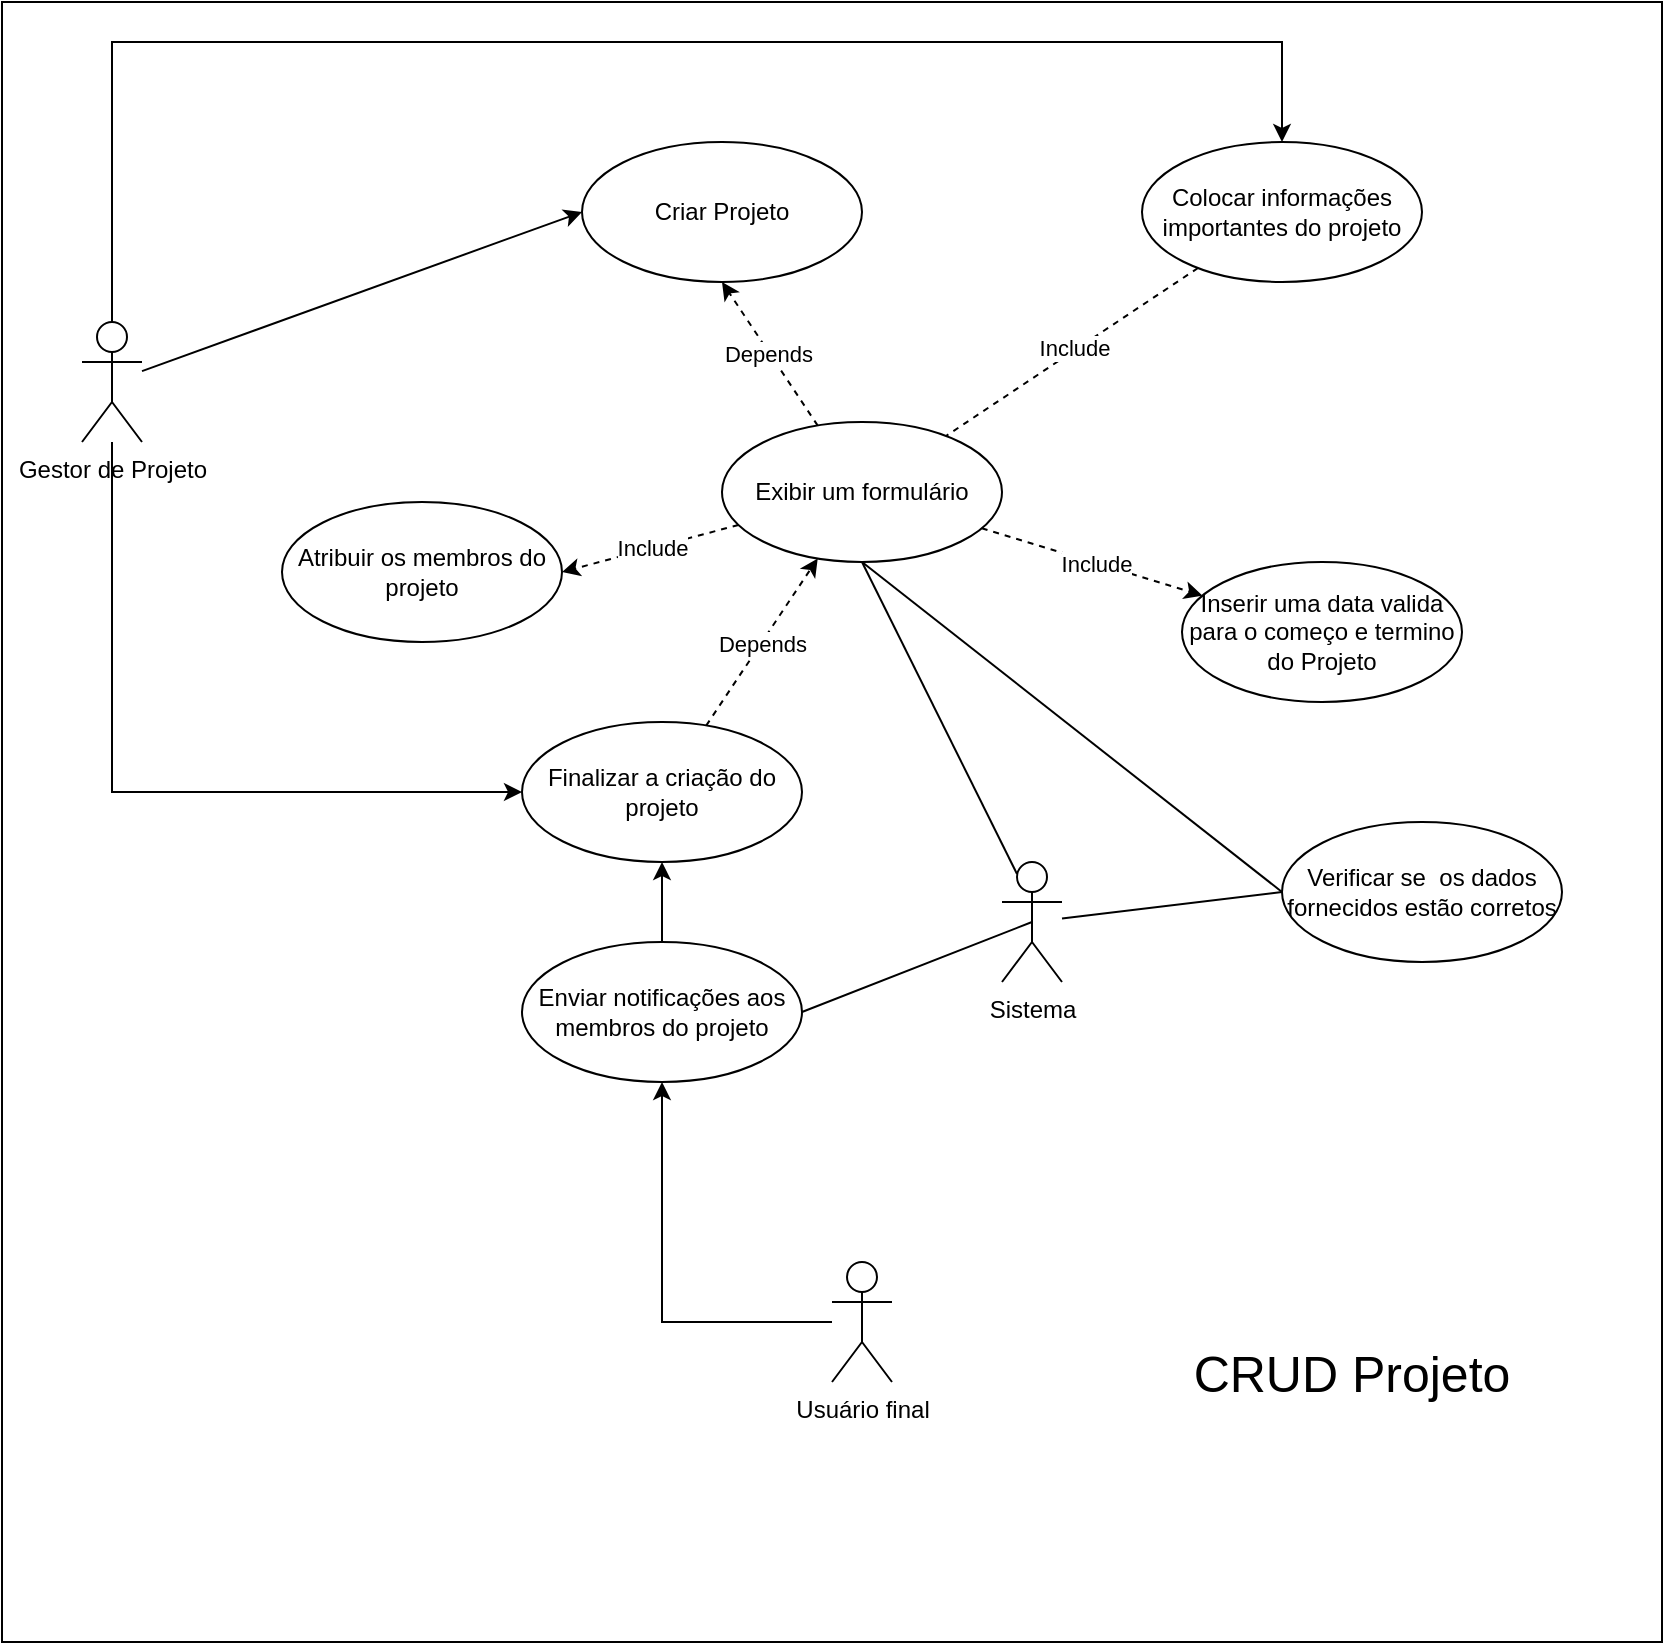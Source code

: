 <mxfile version="24.2.1" type="github">
  <diagram name="Página-1" id="LmzB--BYtK8uEfmT_q6G">
    <mxGraphModel dx="2026" dy="637" grid="1" gridSize="10" guides="1" tooltips="1" connect="1" arrows="1" fold="1" page="1" pageScale="1" pageWidth="827" pageHeight="1169" math="0" shadow="0">
      <root>
        <mxCell id="0" />
        <mxCell id="1" parent="0" />
        <mxCell id="ryaA_Ss8MJx2u7rIJ6Pi-50" value="" style="rounded=0;whiteSpace=wrap;html=1;" vertex="1" parent="1">
          <mxGeometry x="-790" y="60" width="830" height="820" as="geometry" />
        </mxCell>
        <mxCell id="ryaA_Ss8MJx2u7rIJ6Pi-21" style="rounded=0;orthogonalLoop=1;jettySize=auto;html=1;entryX=0;entryY=0.5;entryDx=0;entryDy=0;" edge="1" parent="1" source="ryaA_Ss8MJx2u7rIJ6Pi-2" target="ryaA_Ss8MJx2u7rIJ6Pi-5">
          <mxGeometry relative="1" as="geometry" />
        </mxCell>
        <mxCell id="ryaA_Ss8MJx2u7rIJ6Pi-22" style="rounded=0;orthogonalLoop=1;jettySize=auto;html=1;entryX=0;entryY=0.5;entryDx=0;entryDy=0;edgeStyle=orthogonalEdgeStyle;" edge="1" parent="1" source="ryaA_Ss8MJx2u7rIJ6Pi-2" target="ryaA_Ss8MJx2u7rIJ6Pi-17">
          <mxGeometry relative="1" as="geometry">
            <Array as="points">
              <mxPoint x="-735" y="455" />
            </Array>
          </mxGeometry>
        </mxCell>
        <mxCell id="ryaA_Ss8MJx2u7rIJ6Pi-33" style="edgeStyle=orthogonalEdgeStyle;rounded=0;orthogonalLoop=1;jettySize=auto;html=1;entryX=0.5;entryY=0;entryDx=0;entryDy=0;" edge="1" parent="1" source="ryaA_Ss8MJx2u7rIJ6Pi-2" target="ryaA_Ss8MJx2u7rIJ6Pi-6">
          <mxGeometry relative="1" as="geometry">
            <Array as="points">
              <mxPoint x="-735" y="80" />
              <mxPoint x="-150" y="80" />
            </Array>
          </mxGeometry>
        </mxCell>
        <mxCell id="ryaA_Ss8MJx2u7rIJ6Pi-2" value="Gestor de Projeto" style="shape=umlActor;html=1;verticalLabelPosition=bottom;verticalAlign=top;align=center;" vertex="1" parent="1">
          <mxGeometry x="-750" y="220" width="30" height="60" as="geometry" />
        </mxCell>
        <mxCell id="ryaA_Ss8MJx2u7rIJ6Pi-20" style="edgeStyle=orthogonalEdgeStyle;rounded=0;orthogonalLoop=1;jettySize=auto;html=1;entryX=0.5;entryY=1;entryDx=0;entryDy=0;" edge="1" parent="1" source="ryaA_Ss8MJx2u7rIJ6Pi-3" target="ryaA_Ss8MJx2u7rIJ6Pi-10">
          <mxGeometry relative="1" as="geometry" />
        </mxCell>
        <mxCell id="ryaA_Ss8MJx2u7rIJ6Pi-3" value="Usuário final&lt;div&gt;&lt;br&gt;&lt;/div&gt;" style="shape=umlActor;html=1;verticalLabelPosition=bottom;verticalAlign=top;align=center;" vertex="1" parent="1">
          <mxGeometry x="-375" y="690" width="30" height="60" as="geometry" />
        </mxCell>
        <mxCell id="ryaA_Ss8MJx2u7rIJ6Pi-5" value="&lt;div&gt;Criar Projeto&lt;/div&gt;" style="ellipse;whiteSpace=wrap;html=1;" vertex="1" parent="1">
          <mxGeometry x="-500" y="130" width="140" height="70" as="geometry" />
        </mxCell>
        <mxCell id="ryaA_Ss8MJx2u7rIJ6Pi-32" style="rounded=0;orthogonalLoop=1;jettySize=auto;html=1;endArrow=none;endFill=0;dashed=1;" edge="1" parent="1" source="ryaA_Ss8MJx2u7rIJ6Pi-6" target="ryaA_Ss8MJx2u7rIJ6Pi-9">
          <mxGeometry relative="1" as="geometry" />
        </mxCell>
        <mxCell id="ryaA_Ss8MJx2u7rIJ6Pi-40" value="Include" style="edgeLabel;html=1;align=center;verticalAlign=middle;resizable=0;points=[];" vertex="1" connectable="0" parent="ryaA_Ss8MJx2u7rIJ6Pi-32">
          <mxGeometry x="-0.025" y="-1" relative="1" as="geometry">
            <mxPoint as="offset" />
          </mxGeometry>
        </mxCell>
        <mxCell id="ryaA_Ss8MJx2u7rIJ6Pi-6" value="Colocar informações importantes do projeto" style="ellipse;whiteSpace=wrap;html=1;" vertex="1" parent="1">
          <mxGeometry x="-220" y="130" width="140" height="70" as="geometry" />
        </mxCell>
        <mxCell id="ryaA_Ss8MJx2u7rIJ6Pi-7" value="Atribuir os membros do projeto" style="ellipse;whiteSpace=wrap;html=1;" vertex="1" parent="1">
          <mxGeometry x="-650" y="310" width="140" height="70" as="geometry" />
        </mxCell>
        <mxCell id="ryaA_Ss8MJx2u7rIJ6Pi-8" value="&lt;div&gt;Inserir uma data valida para o começo e termino do Projeto&lt;/div&gt;" style="ellipse;whiteSpace=wrap;html=1;" vertex="1" parent="1">
          <mxGeometry x="-200" y="340" width="140" height="70" as="geometry" />
        </mxCell>
        <mxCell id="ryaA_Ss8MJx2u7rIJ6Pi-11" style="rounded=0;orthogonalLoop=1;jettySize=auto;html=1;entryX=0.5;entryY=1;entryDx=0;entryDy=0;dashed=1;" edge="1" parent="1" source="ryaA_Ss8MJx2u7rIJ6Pi-9" target="ryaA_Ss8MJx2u7rIJ6Pi-5">
          <mxGeometry relative="1" as="geometry" />
        </mxCell>
        <mxCell id="ryaA_Ss8MJx2u7rIJ6Pi-41" value="Depends" style="edgeLabel;html=1;align=center;verticalAlign=middle;resizable=0;points=[];" vertex="1" connectable="0" parent="ryaA_Ss8MJx2u7rIJ6Pi-11">
          <mxGeometry x="0.003" y="1" relative="1" as="geometry">
            <mxPoint as="offset" />
          </mxGeometry>
        </mxCell>
        <mxCell id="ryaA_Ss8MJx2u7rIJ6Pi-26" style="rounded=0;orthogonalLoop=1;jettySize=auto;html=1;entryX=1;entryY=0.5;entryDx=0;entryDy=0;dashed=1;" edge="1" parent="1" source="ryaA_Ss8MJx2u7rIJ6Pi-9" target="ryaA_Ss8MJx2u7rIJ6Pi-7">
          <mxGeometry relative="1" as="geometry" />
        </mxCell>
        <mxCell id="ryaA_Ss8MJx2u7rIJ6Pi-28" value="Include" style="edgeLabel;html=1;align=center;verticalAlign=middle;resizable=0;points=[];" vertex="1" connectable="0" parent="ryaA_Ss8MJx2u7rIJ6Pi-26">
          <mxGeometry x="-0.016" relative="1" as="geometry">
            <mxPoint as="offset" />
          </mxGeometry>
        </mxCell>
        <mxCell id="ryaA_Ss8MJx2u7rIJ6Pi-29" style="rounded=0;orthogonalLoop=1;jettySize=auto;html=1;dashed=1;" edge="1" parent="1" source="ryaA_Ss8MJx2u7rIJ6Pi-9" target="ryaA_Ss8MJx2u7rIJ6Pi-8">
          <mxGeometry relative="1" as="geometry" />
        </mxCell>
        <mxCell id="ryaA_Ss8MJx2u7rIJ6Pi-30" value="Include" style="edgeLabel;html=1;align=center;verticalAlign=middle;resizable=0;points=[];" vertex="1" connectable="0" parent="ryaA_Ss8MJx2u7rIJ6Pi-29">
          <mxGeometry x="0.029" relative="1" as="geometry">
            <mxPoint as="offset" />
          </mxGeometry>
        </mxCell>
        <mxCell id="ryaA_Ss8MJx2u7rIJ6Pi-45" style="rounded=0;orthogonalLoop=1;jettySize=auto;html=1;entryX=0;entryY=0.5;entryDx=0;entryDy=0;endArrow=none;endFill=0;exitX=0.5;exitY=1;exitDx=0;exitDy=0;" edge="1" parent="1" source="ryaA_Ss8MJx2u7rIJ6Pi-9" target="ryaA_Ss8MJx2u7rIJ6Pi-43">
          <mxGeometry relative="1" as="geometry" />
        </mxCell>
        <mxCell id="ryaA_Ss8MJx2u7rIJ6Pi-9" value="Exibir um formulário" style="ellipse;whiteSpace=wrap;html=1;" vertex="1" parent="1">
          <mxGeometry x="-430" y="270" width="140" height="70" as="geometry" />
        </mxCell>
        <mxCell id="ryaA_Ss8MJx2u7rIJ6Pi-19" style="edgeStyle=orthogonalEdgeStyle;rounded=0;orthogonalLoop=1;jettySize=auto;html=1;entryX=0.5;entryY=1;entryDx=0;entryDy=0;" edge="1" parent="1" source="ryaA_Ss8MJx2u7rIJ6Pi-10" target="ryaA_Ss8MJx2u7rIJ6Pi-17">
          <mxGeometry relative="1" as="geometry" />
        </mxCell>
        <mxCell id="ryaA_Ss8MJx2u7rIJ6Pi-10" value="Enviar notificações aos membros do projeto" style="ellipse;whiteSpace=wrap;html=1;" vertex="1" parent="1">
          <mxGeometry x="-530" y="530" width="140" height="70" as="geometry" />
        </mxCell>
        <mxCell id="ryaA_Ss8MJx2u7rIJ6Pi-24" style="rounded=0;orthogonalLoop=1;jettySize=auto;html=1;dashed=1;" edge="1" parent="1" source="ryaA_Ss8MJx2u7rIJ6Pi-17" target="ryaA_Ss8MJx2u7rIJ6Pi-9">
          <mxGeometry relative="1" as="geometry" />
        </mxCell>
        <mxCell id="ryaA_Ss8MJx2u7rIJ6Pi-25" value="Depends" style="edgeLabel;html=1;align=center;verticalAlign=middle;resizable=0;points=[];" vertex="1" connectable="0" parent="ryaA_Ss8MJx2u7rIJ6Pi-24">
          <mxGeometry x="-0.013" relative="1" as="geometry">
            <mxPoint as="offset" />
          </mxGeometry>
        </mxCell>
        <mxCell id="ryaA_Ss8MJx2u7rIJ6Pi-17" value="Finalizar a criação do projeto" style="ellipse;whiteSpace=wrap;html=1;" vertex="1" parent="1">
          <mxGeometry x="-530" y="420" width="140" height="70" as="geometry" />
        </mxCell>
        <mxCell id="ryaA_Ss8MJx2u7rIJ6Pi-36" style="rounded=0;orthogonalLoop=1;jettySize=auto;html=1;entryX=1;entryY=0.5;entryDx=0;entryDy=0;endArrow=none;endFill=0;exitX=0.5;exitY=0.5;exitDx=0;exitDy=0;exitPerimeter=0;" edge="1" parent="1" source="ryaA_Ss8MJx2u7rIJ6Pi-42" target="ryaA_Ss8MJx2u7rIJ6Pi-10">
          <mxGeometry relative="1" as="geometry">
            <mxPoint x="-323.376" y="530.297" as="sourcePoint" />
          </mxGeometry>
        </mxCell>
        <mxCell id="ryaA_Ss8MJx2u7rIJ6Pi-37" style="rounded=0;orthogonalLoop=1;jettySize=auto;html=1;endArrow=none;endFill=0;exitX=0.25;exitY=0.1;exitDx=0;exitDy=0;exitPerimeter=0;entryX=0.5;entryY=1;entryDx=0;entryDy=0;" edge="1" parent="1" source="ryaA_Ss8MJx2u7rIJ6Pi-42" target="ryaA_Ss8MJx2u7rIJ6Pi-9">
          <mxGeometry relative="1" as="geometry">
            <mxPoint x="-289.607" y="470.771" as="sourcePoint" />
          </mxGeometry>
        </mxCell>
        <mxCell id="ryaA_Ss8MJx2u7rIJ6Pi-44" style="rounded=0;orthogonalLoop=1;jettySize=auto;html=1;endArrow=none;endFill=0;entryX=0;entryY=0.5;entryDx=0;entryDy=0;" edge="1" parent="1" source="ryaA_Ss8MJx2u7rIJ6Pi-42" target="ryaA_Ss8MJx2u7rIJ6Pi-43">
          <mxGeometry relative="1" as="geometry" />
        </mxCell>
        <mxCell id="ryaA_Ss8MJx2u7rIJ6Pi-42" value="Sistema" style="shape=umlActor;html=1;verticalLabelPosition=bottom;verticalAlign=top;align=center;" vertex="1" parent="1">
          <mxGeometry x="-290" y="490" width="30" height="60" as="geometry" />
        </mxCell>
        <mxCell id="ryaA_Ss8MJx2u7rIJ6Pi-43" value="Verificar se&amp;nbsp; os dados fornecidos estão corretos" style="ellipse;whiteSpace=wrap;html=1;" vertex="1" parent="1">
          <mxGeometry x="-150" y="470" width="140" height="70" as="geometry" />
        </mxCell>
        <mxCell id="ryaA_Ss8MJx2u7rIJ6Pi-47" value="CRUD Projeto" style="text;html=1;align=center;verticalAlign=middle;whiteSpace=wrap;rounded=0;fontSize=25;" vertex="1" parent="1">
          <mxGeometry x="-230" y="730" width="230" height="30" as="geometry" />
        </mxCell>
      </root>
    </mxGraphModel>
  </diagram>
</mxfile>
